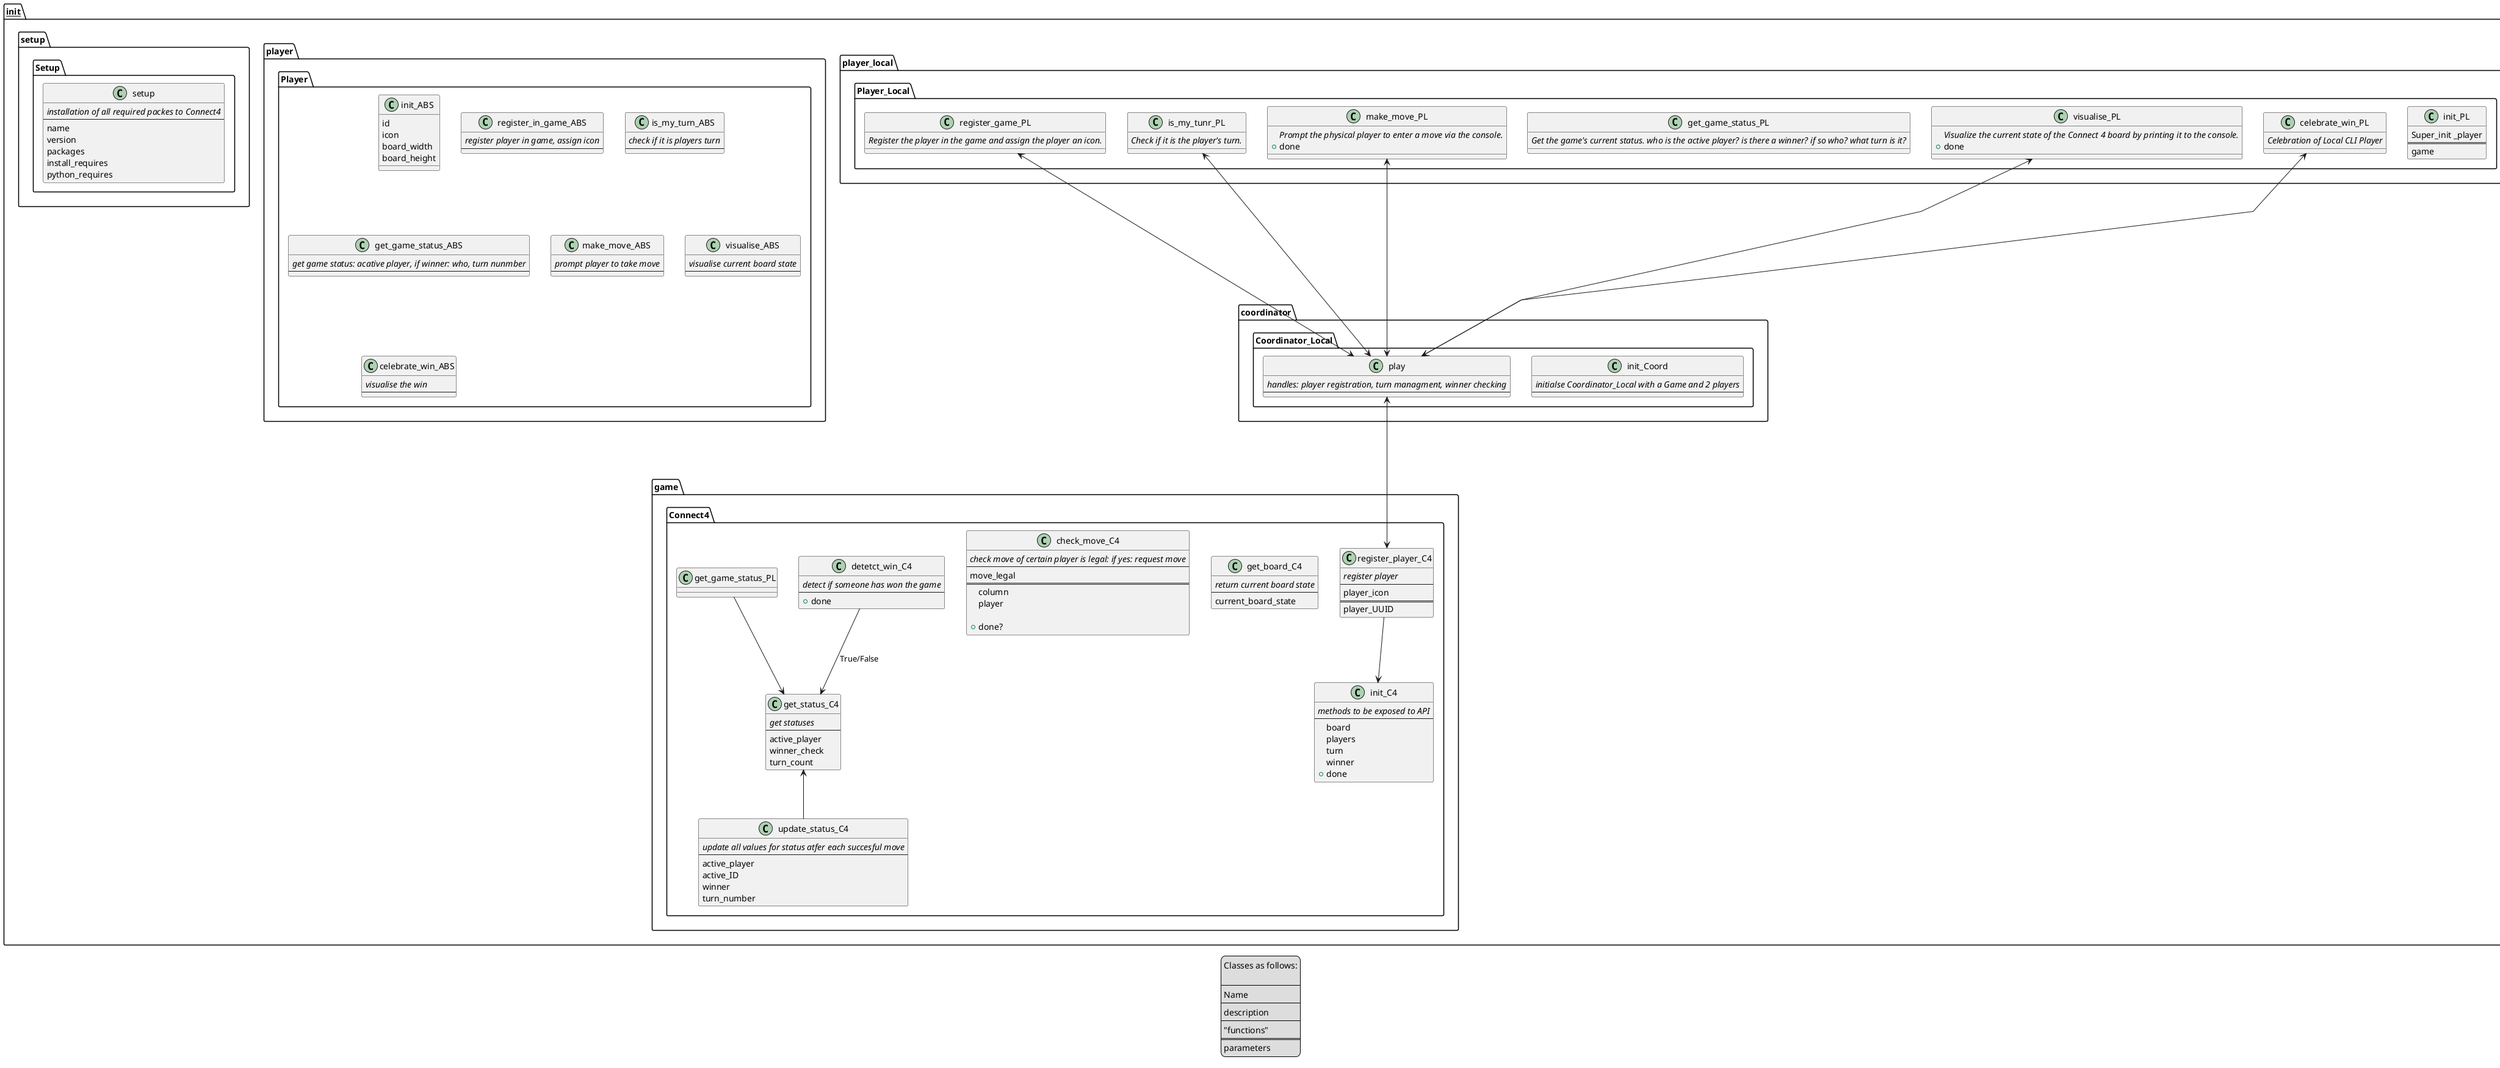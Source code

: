 @startuml

skinparam linetype polyline
skinparam groupInhertance 2

legend
Classes as follows:

----
Name
----
description
----
"functions"
====
parameters
end legend


package __init__ {
    package game {
        package Connect4 {
            class init_C4 {
                methods to be exposed to API {abstract}
                ----
                board
                players
                turn
                winner
                + done
            }

            class get_status_C4 {
                get statuses {abstract}
                ----
                active_player
                winner_check
                turn_count
            }

            class register_player_C4 {
                register player{abstract}
                ----
                player_icon
                ====
                player_UUID
            }

            class get_board_C4 {
                return current board state{abstract}
                ----
                current_board_state
            }

            class check_move_C4 {
                check move of certain player is legal: if yes: request move{abstract}
                ----
                move_legal
                ====
                column
                player

                + done?
            }

            class update_status_C4 {
                update all values for status atfer each succesful move {abstract}
                ----
                active_player
                active_ID
                winner
                turn_number
            }

            class detetct_win_C4 {
                detect if someone has won the game{abstract}
                ----
                + done
            }
        detetct_win_C4 --> get_status_C4 :True/False

        get_status_C4 <-- update_status_C4

        get_game_status_PL --> get_status_C4

        register_player_C4 --> init_C4
        }
    }

    package player_local {
        package Player_Local {
            class init_PL {
                Super_init _player
                ====
                game
            }

            class register_game_PL {
                Register the player in the game and assign the player an icon. {abstract}
            }

            class is_my_tunr_PL {
                Check if it is the player's turn. {abstract}
            }

            class get_game_status_PL {
                        Get the game's current status. who is the active player? is there a winner? if so who? what turn is it? {abstract}
            }

            class make_move_PL {
                Prompt the physical player to enter a move via the console. {abstract}
                + done
            }

            class visualise_PL {
                Visualize the current state of the Connect 4 board by printing it to the console. {abstract}
                + done
            }

            class celebrate_win_PL {
                Celebration of Local CLI Player {abstract}
            }

        }
    }
    

    package player {
        package Player {
            class init_ABS {
                id
                icon
                board_width
                board_height
            }

            class register_in_game_ABS {
                register player in game, assign icon {abstract}
                ----
            }

            class is_my_turn_ABS {
                check if it is players turn {abstract}
                ----
            }

            class get_game_status_ABS {
                get game status: acative player, if winner: who, turn nunmber {abstract}
                ----
            }

            class make_move_ABS {
                prompt player to take move {abstract}
                ----
            }

            class visualise_ABS {
                visualise current board state {abstract}
                ----
            }

            class celebrate_win_ABS {
                visualise the win {abstract}
                ----
            }
        }
    }

    package setup {
        package Setup {
            class setup {
                installation of all required packes to Connect4 {abstract}
                ----
                name
                version
                packages
                install_requires
                python_requires
            }
        }
    }

    package coordinator {
        package Coordinator_Local {
            class init_Coord {
            initialse Coordinator_Local with a Game and 2 players {abstract}
            ----
            }

            class play {
                handles: player registration, turn managment, winner checking {abstract}
                ----
            }
        }
    }
    register_game_PL <---> play 
    make_move_PL <--> play
    is_my_tunr_PL <--> play
    visualise_PL <--> play
    celebrate_win_PL <--> play
    play <---> register_player_C4

}



@enduml
